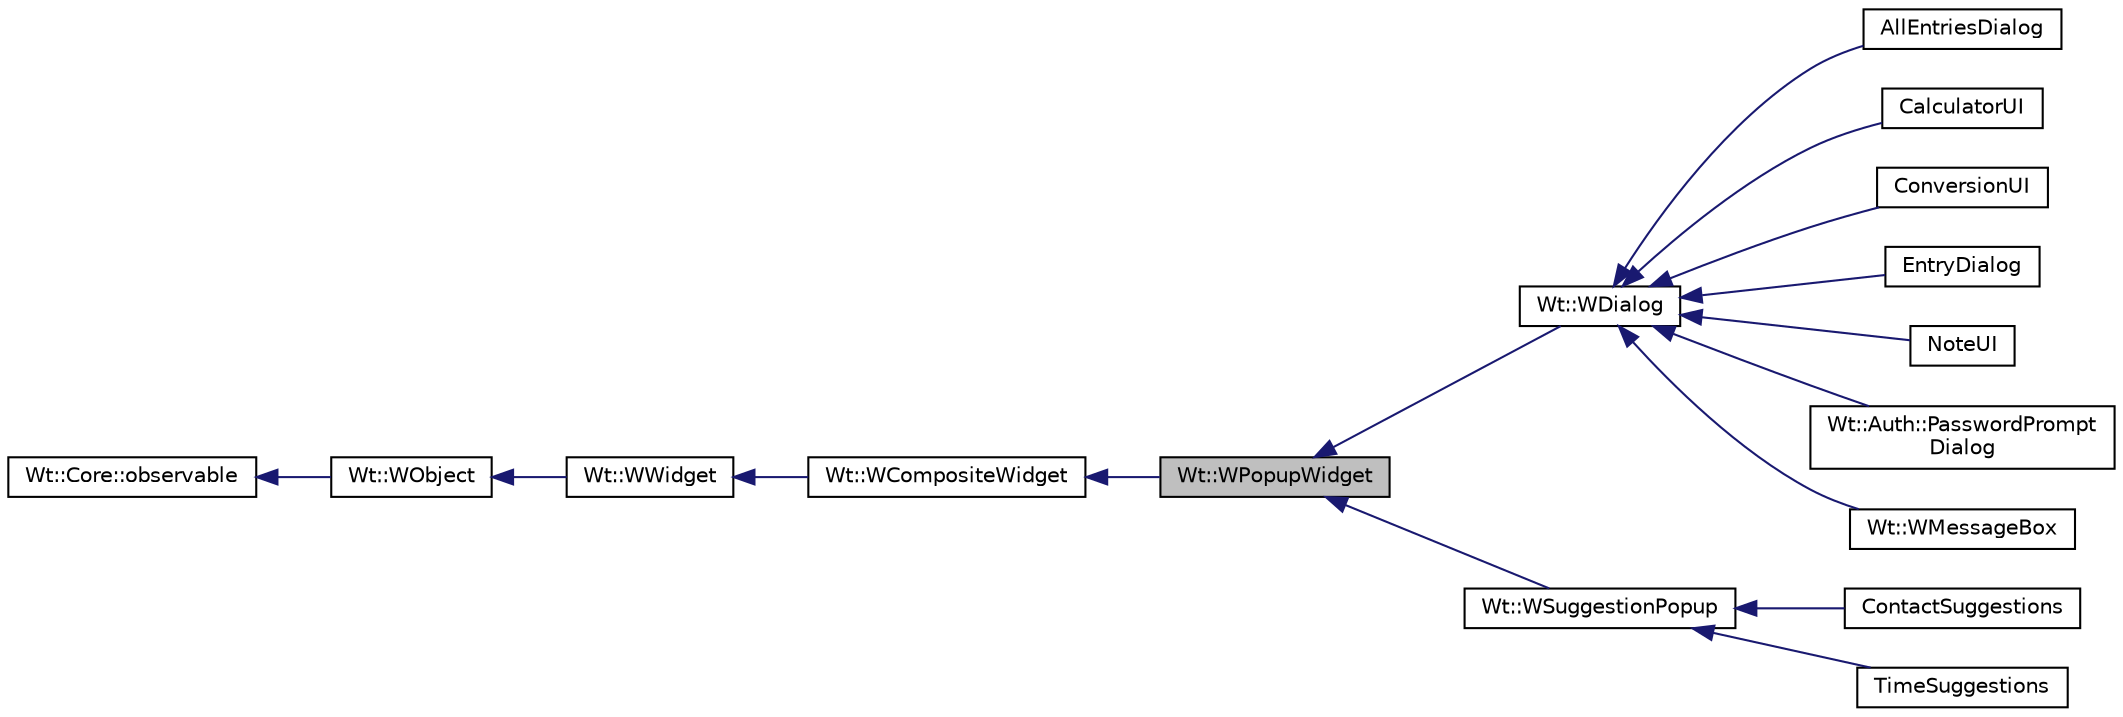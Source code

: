 digraph "Wt::WPopupWidget"
{
 // LATEX_PDF_SIZE
  edge [fontname="Helvetica",fontsize="10",labelfontname="Helvetica",labelfontsize="10"];
  node [fontname="Helvetica",fontsize="10",shape=record];
  rankdir="LR";
  Node1 [label="Wt::WPopupWidget",height=0.2,width=0.4,color="black", fillcolor="grey75", style="filled", fontcolor="black",tooltip="Base class for popup widgets."];
  Node2 -> Node1 [dir="back",color="midnightblue",fontsize="10",style="solid",fontname="Helvetica"];
  Node2 [label="Wt::WCompositeWidget",height=0.2,width=0.4,color="black", fillcolor="white", style="filled",URL="$classWt_1_1WCompositeWidget.html",tooltip="A widget that hides the implementation of composite widgets."];
  Node3 -> Node2 [dir="back",color="midnightblue",fontsize="10",style="solid",fontname="Helvetica"];
  Node3 [label="Wt::WWidget",height=0.2,width=0.4,color="black", fillcolor="white", style="filled",URL="$classWt_1_1WWidget.html",tooltip="The abstract base class for a user-interface component."];
  Node4 -> Node3 [dir="back",color="midnightblue",fontsize="10",style="solid",fontname="Helvetica"];
  Node4 [label="Wt::WObject",height=0.2,width=0.4,color="black", fillcolor="white", style="filled",URL="$classWt_1_1WObject.html",tooltip="A base class for objects that participate in the signal/slot system."];
  Node5 -> Node4 [dir="back",color="midnightblue",fontsize="10",style="solid",fontname="Helvetica"];
  Node5 [label="Wt::Core::observable",height=0.2,width=0.4,color="black", fillcolor="white", style="filled",URL="$classWt_1_1Core_1_1observable.html",tooltip="A base class for objects whose life-time can be tracked."];
  Node1 -> Node6 [dir="back",color="midnightblue",fontsize="10",style="solid",fontname="Helvetica"];
  Node6 [label="Wt::WDialog",height=0.2,width=0.4,color="black", fillcolor="white", style="filled",URL="$classWt_1_1WDialog.html",tooltip="A WDialog shows a dialog."];
  Node6 -> Node7 [dir="back",color="midnightblue",fontsize="10",style="solid",fontname="Helvetica"];
  Node7 [label="AllEntriesDialog",height=0.2,width=0.4,color="black", fillcolor="white", style="filled",URL="$classAllEntriesDialog.html",tooltip=" "];
  Node6 -> Node8 [dir="back",color="midnightblue",fontsize="10",style="solid",fontname="Helvetica"];
  Node8 [label="CalculatorUI",height=0.2,width=0.4,color="black", fillcolor="white", style="filled",URL="$classCalculatorUI.html",tooltip="Calculator User Interface."];
  Node6 -> Node9 [dir="back",color="midnightblue",fontsize="10",style="solid",fontname="Helvetica"];
  Node9 [label="ConversionUI",height=0.2,width=0.4,color="black", fillcolor="white", style="filled",URL="$classConversionUI.html",tooltip="Unit Conversion User Interface."];
  Node6 -> Node10 [dir="back",color="midnightblue",fontsize="10",style="solid",fontname="Helvetica"];
  Node10 [label="EntryDialog",height=0.2,width=0.4,color="black", fillcolor="white", style="filled",URL="$classEntryDialog.html",tooltip=" "];
  Node6 -> Node11 [dir="back",color="midnightblue",fontsize="10",style="solid",fontname="Helvetica"];
  Node11 [label="NoteUI",height=0.2,width=0.4,color="black", fillcolor="white", style="filled",URL="$classNoteUI.html",tooltip="NoteUI."];
  Node6 -> Node12 [dir="back",color="midnightblue",fontsize="10",style="solid",fontname="Helvetica"];
  Node12 [label="Wt::Auth::PasswordPrompt\lDialog",height=0.2,width=0.4,color="black", fillcolor="white", style="filled",URL="$classWt_1_1Auth_1_1PasswordPromptDialog.html",tooltip="A dialog that prompts for the user password."];
  Node6 -> Node13 [dir="back",color="midnightblue",fontsize="10",style="solid",fontname="Helvetica"];
  Node13 [label="Wt::WMessageBox",height=0.2,width=0.4,color="black", fillcolor="white", style="filled",URL="$classWt_1_1WMessageBox.html",tooltip="A standard dialog for confirmation or to get simple user input."];
  Node1 -> Node14 [dir="back",color="midnightblue",fontsize="10",style="solid",fontname="Helvetica"];
  Node14 [label="Wt::WSuggestionPopup",height=0.2,width=0.4,color="black", fillcolor="white", style="filled",URL="$classWt_1_1WSuggestionPopup.html",tooltip="A widget which popups to assist in editing a textarea or lineedit."];
  Node14 -> Node15 [dir="back",color="midnightblue",fontsize="10",style="solid",fontname="Helvetica"];
  Node15 [label="ContactSuggestions",height=0.2,width=0.4,color="black", fillcolor="white", style="filled",URL="$classContactSuggestions.html",tooltip="A suggestion popup suggesting contacts from an addressbook."];
  Node14 -> Node16 [dir="back",color="midnightblue",fontsize="10",style="solid",fontname="Helvetica"];
  Node16 [label="TimeSuggestions",height=0.2,width=0.4,color="black", fillcolor="white", style="filled",URL="$classTimeSuggestions.html",tooltip=" "];
}
